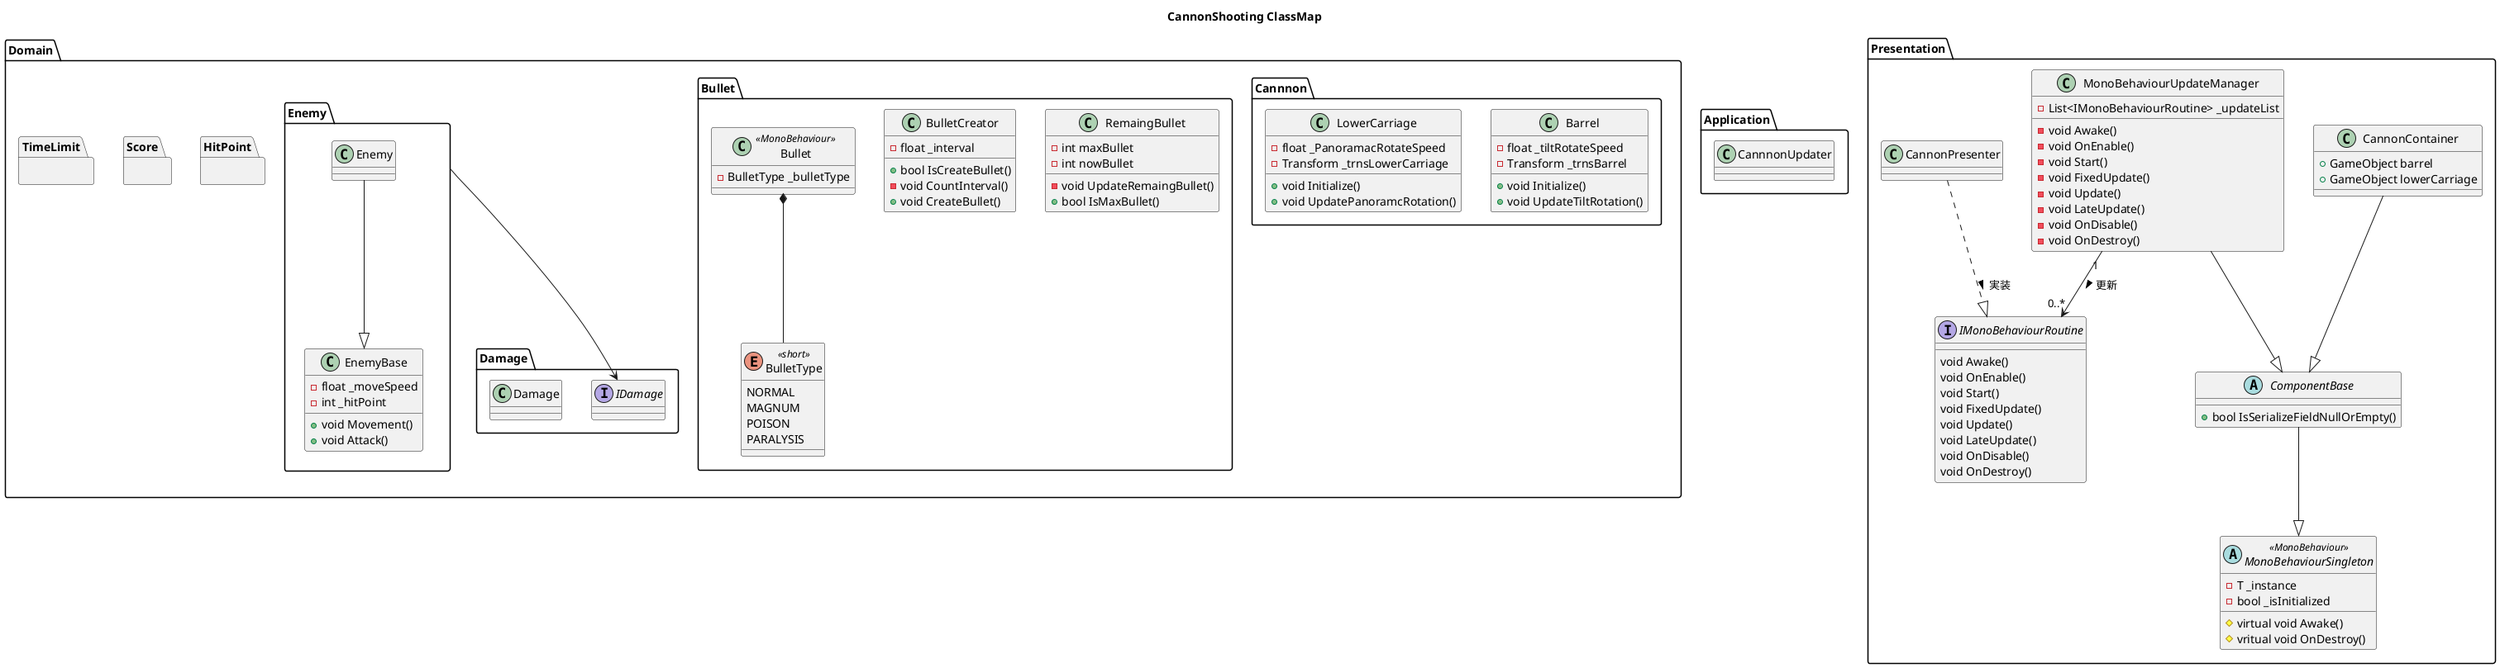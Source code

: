 @startuml CannonShooting
title CannonShooting ClassMap

/'
オブジェクト指向のポイント
ドメイン(業務の関心事)のデータとロジックを一緒にしてオブジェクト単位でまとめる技法
手続き型はトップダウン、オブジェクト指向はパーツを作って関係を構築していくボトムアップ

1登場人物の整理 (業務の関心事を洗い出す)
ヒト(業務活動の当事者)：プレイヤー・敵
モノ(人が業務を遂行するときの関心の対象)：大砲・大砲の弾・エネミー、制限時間・スコア・HP
コト(事象)：大砲とエネミーの衝突、大砲の弾とエネミーの衝突

2各々の関心事を説明する
'/

'大砲のロジックをどのようにMonoBehaviourのメインルーチンに繋げるか (MonoBehaviourが何らかの形で知っている必要がある)
'Animationファイルの管理・再生制御をどのように行うか
'BarrelとLowerCarriageのドメインロジックがどのようにTransfromを知っているようにするか

/'=====================================================
Domain層 (今回はロジックもここにまとめる)
======================================================='/
Package Domain{
    Package Cannnon{

        '大砲の砲身 (垂直回転の制御)
        class Barrel{
            - float _tiltRotateSpeed
            - Transform _trnsBarrel
            + void Initialize()
            + void UpdateTiltRotation()
        }

        '大砲の礎台(水平方向の回転を制御)
        class LowerCarriage{
            - float _PanoramacRotateSpeed
            - Transform _trnsLowerCarriage
            + void Initialize()
            + void UpdatePanoramcRotation()
        }
    }

    Package Bullet
    {
        '弾の属性のEnumeration
        enum BulletType<<short>>{
            NORMAL
            MAGNUM
            POISON
            PARALYSIS
        }

        'Q. 残段数の管理
        class RemaingBullet{
            - int maxBullet
            - int nowBullet
            - void UpdateRemaingBullet()
            + bool IsMaxBullet()
        }
        

        class BulletCreator{
            - float _interval
            + bool IsCreateBullet()
            - void CountInterval()
            + void CreateBullet()
        }

        class Bullet <<MonoBehaviour>>{
            - BulletType _bulletType
        }
        Bullet *-- BulletType

    }

    Package Enemy{

        class EnemyBase
        {
            - float _moveSpeed
            - int _hitPoint
            + void Movement()
            + void Attack()
        }

        class Enemy{

        }
        Enemy --|> EnemyBase
    }

    Package Damage{

        Interface IDamage{
            
        }

        class Damage

    }
    Enemy --> IDamage

    Package HitPoint{

    }

    Package Score{

    }

    Package TimeLimit{

    }
}

/'=====================================================
Application層 (Domain層の組み立て) Unityの繋ぎこみも担当
======================================================='/
Package Application{

    class CannnonUpdater{
        
    }
}

/'=====================================================
Presentation層 UIなど主にユーザーが見えるところ (MonoBehaviour継承クラスはここだけ)
======================================================='/

Package Presentation{

    'MonoBehaviourのライフサイクルを模したインターフェース
    'Application層での繋ぎこみはこのインターフェースの実装クラスとして記載する
    Interface IMonoBehaviourRoutine{
        void Awake()
        void OnEnable()
        void Start()
        void FixedUpdate()
        void Update() 
        void LateUpdate()
        void OnDisable()
        void OnDestroy()
    }

    'IMonoBehaviourの処理をUnity上のメインルーチンとして呼び出すためのクラス
    class MonoBehaviourUpdateManager{
        - List<IMonoBehaviourRoutine> _updateList
        - void Awake()
        - void OnEnable()
        - void Start()
        - void FixedUpdate()
        - void Update()
        - void LateUpdate()
        - void OnDisable()
        - void OnDestroy()
    }
    MonoBehaviourUpdateManager "1"--> "0..*" IMonoBehaviourRoutine : 更新 >
    MonoBehaviourUpdateManager --|> ComponentBase

    'MonoBehaviourクラス上でシングルトンを保証するクラス
    abstract MonoBehaviourSingleton<<MonoBehaviour>>{
        - T _instance
        - bool _isInitialized
        # virtual void Awake()
        # vritual void OnDestroy()
    }

    'GameObjectに貼り付けるコンポーネントの基礎クラス
    abstract ComponentBase{
        + bool IsSerializeFieldNullOrEmpty()     
    }
    ComponentBase --|> MonoBehaviourSingleton

    class CannonContainer{
        + GameObject barrel
        + GameObject lowerCarriage
    }
    CannonContainer --|> ComponentBase

    class CannonPresenter{
    }
}

'全体的な参照表現
CannonPresenter ..|> IMonoBehaviourRoutine : 実装 >

'Q.GameObjectの生成はオブジェクト単位でまとめたほうがいいのではないか？
@enduml